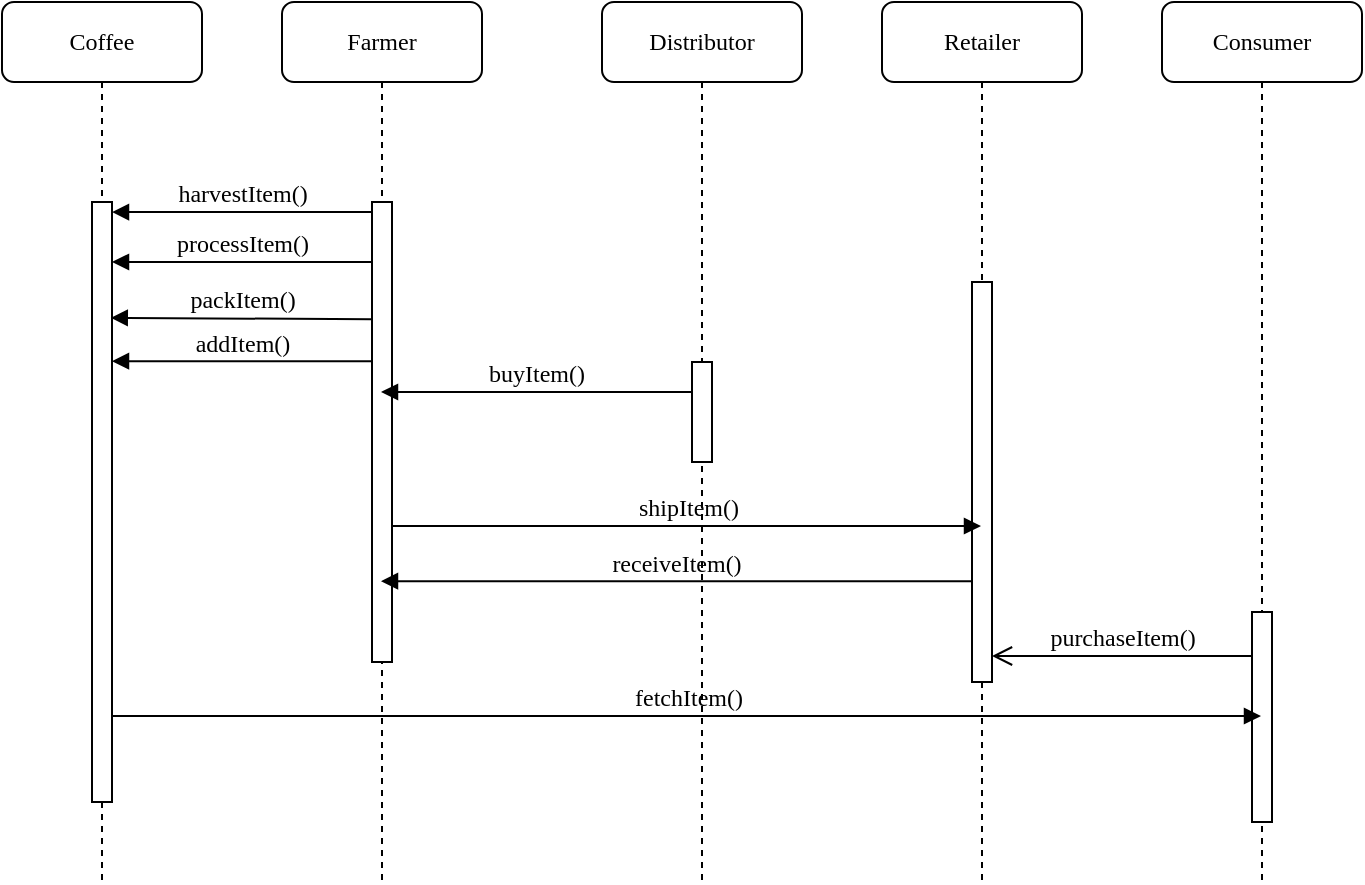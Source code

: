 <mxfile version="12.9.6" type="device"><diagram name="Page-1" id="13e1069c-82ec-6db2-03f1-153e76fe0fe0"><mxGraphModel dx="1310" dy="693" grid="1" gridSize="10" guides="1" tooltips="1" connect="1" arrows="1" fold="1" page="1" pageScale="1" pageWidth="1100" pageHeight="850" background="#ffffff" math="0" shadow="0"><root><mxCell id="0"/><mxCell id="1" parent="0"/><mxCell id="7baba1c4bc27f4b0-2" value="Farmer" style="shape=umlLifeline;perimeter=lifelinePerimeter;whiteSpace=wrap;html=1;container=1;collapsible=0;recursiveResize=0;outlineConnect=0;rounded=1;shadow=0;comic=0;labelBackgroundColor=none;strokeWidth=1;fontFamily=Verdana;fontSize=12;align=center;" parent="1" vertex="1"><mxGeometry x="240" y="80" width="100" height="440" as="geometry"/></mxCell><mxCell id="7baba1c4bc27f4b0-10" value="" style="html=1;points=[];perimeter=orthogonalPerimeter;rounded=0;shadow=0;comic=0;labelBackgroundColor=none;strokeWidth=1;fontFamily=Verdana;fontSize=12;align=center;" parent="7baba1c4bc27f4b0-2" vertex="1"><mxGeometry x="45" y="100" width="10" height="230" as="geometry"/></mxCell><mxCell id="7baba1c4bc27f4b0-3" value="Distributor" style="shape=umlLifeline;perimeter=lifelinePerimeter;whiteSpace=wrap;html=1;container=1;collapsible=0;recursiveResize=0;outlineConnect=0;rounded=1;shadow=0;comic=0;labelBackgroundColor=none;strokeWidth=1;fontFamily=Verdana;fontSize=12;align=center;" parent="1" vertex="1"><mxGeometry x="400" y="80" width="100" height="440" as="geometry"/></mxCell><mxCell id="7baba1c4bc27f4b0-13" value="" style="html=1;points=[];perimeter=orthogonalPerimeter;rounded=0;shadow=0;comic=0;labelBackgroundColor=none;strokeWidth=1;fontFamily=Verdana;fontSize=12;align=center;" parent="7baba1c4bc27f4b0-3" vertex="1"><mxGeometry x="45" y="180" width="10" height="50" as="geometry"/></mxCell><mxCell id="7baba1c4bc27f4b0-4" value="Retailer" style="shape=umlLifeline;perimeter=lifelinePerimeter;whiteSpace=wrap;html=1;container=1;collapsible=0;recursiveResize=0;outlineConnect=0;rounded=1;shadow=0;comic=0;labelBackgroundColor=none;strokeWidth=1;fontFamily=Verdana;fontSize=12;align=center;" parent="1" vertex="1"><mxGeometry x="540" y="80" width="100" height="440" as="geometry"/></mxCell><mxCell id="7baba1c4bc27f4b0-5" value="Consumer" style="shape=umlLifeline;perimeter=lifelinePerimeter;whiteSpace=wrap;html=1;container=1;collapsible=0;recursiveResize=0;outlineConnect=0;rounded=1;shadow=0;comic=0;labelBackgroundColor=none;strokeWidth=1;fontFamily=Verdana;fontSize=12;align=center;" parent="1" vertex="1"><mxGeometry x="680" y="80" width="100" height="440" as="geometry"/></mxCell><mxCell id="7baba1c4bc27f4b0-19" value="" style="html=1;points=[];perimeter=orthogonalPerimeter;rounded=0;shadow=0;comic=0;labelBackgroundColor=none;strokeWidth=1;fontFamily=Verdana;fontSize=12;align=center;" parent="7baba1c4bc27f4b0-5" vertex="1"><mxGeometry x="45" y="305" width="10" height="105" as="geometry"/></mxCell><mxCell id="7baba1c4bc27f4b0-8" value="Coffee" style="shape=umlLifeline;perimeter=lifelinePerimeter;whiteSpace=wrap;html=1;container=1;collapsible=0;recursiveResize=0;outlineConnect=0;rounded=1;shadow=0;comic=0;labelBackgroundColor=none;strokeWidth=1;fontFamily=Verdana;fontSize=12;align=center;" parent="1" vertex="1"><mxGeometry x="100" y="80" width="100" height="440" as="geometry"/></mxCell><mxCell id="7baba1c4bc27f4b0-9" value="" style="html=1;points=[];perimeter=orthogonalPerimeter;rounded=0;shadow=0;comic=0;labelBackgroundColor=none;strokeWidth=1;fontFamily=Verdana;fontSize=12;align=center;" parent="7baba1c4bc27f4b0-8" vertex="1"><mxGeometry x="45" y="100" width="10" height="300" as="geometry"/></mxCell><mxCell id="7baba1c4bc27f4b0-16" value="" style="html=1;points=[];perimeter=orthogonalPerimeter;rounded=0;shadow=0;comic=0;labelBackgroundColor=none;strokeWidth=1;fontFamily=Verdana;fontSize=12;align=center;" parent="1" vertex="1"><mxGeometry x="585" y="220" width="10" height="200" as="geometry"/></mxCell><mxCell id="7baba1c4bc27f4b0-17" value="buyItem()" style="html=1;verticalAlign=bottom;endArrow=block;labelBackgroundColor=none;fontFamily=Verdana;fontSize=12;elbow=vertical;" parent="1" edge="1"><mxGeometry relative="1" as="geometry"><mxPoint x="445" y="275" as="sourcePoint"/><mxPoint x="289.5" y="275" as="targetPoint"/></mxGeometry></mxCell><mxCell id="7baba1c4bc27f4b0-21" value="purchaseItem()" style="html=1;verticalAlign=bottom;endArrow=open;endSize=8;labelBackgroundColor=none;fontFamily=Verdana;fontSize=12;elbow=vertical;" parent="1" edge="1"><mxGeometry relative="1" as="geometry"><mxPoint x="595" y="407" as="targetPoint"/><mxPoint x="725" y="407" as="sourcePoint"/></mxGeometry></mxCell><mxCell id="7baba1c4bc27f4b0-23" value="fetchItem()" style="html=1;verticalAlign=bottom;endArrow=block;labelBackgroundColor=none;fontFamily=Verdana;fontSize=12;" parent="1" edge="1"><mxGeometry relative="1" as="geometry"><mxPoint x="155" y="437" as="sourcePoint"/><mxPoint x="729.5" y="437" as="targetPoint"/></mxGeometry></mxCell><mxCell id="7baba1c4bc27f4b0-14" value="shipItem()" style="html=1;verticalAlign=bottom;endArrow=block;labelBackgroundColor=none;fontFamily=Verdana;fontSize=12;elbow=vertical;" parent="1" edge="1"><mxGeometry relative="1" as="geometry"><mxPoint x="295" y="342" as="sourcePoint"/><mxPoint x="589.5" y="342" as="targetPoint"/><Array as="points"><mxPoint x="520" y="342"/></Array></mxGeometry></mxCell><mxCell id="7baba1c4bc27f4b0-35" value="processItem()" style="html=1;verticalAlign=bottom;endArrow=block;labelBackgroundColor=none;fontFamily=Verdana;fontSize=12;elbow=vertical;" parent="1" edge="1"><mxGeometry relative="1" as="geometry"><mxPoint x="285" y="210" as="sourcePoint"/><mxPoint x="155" y="210" as="targetPoint"/></mxGeometry></mxCell><mxCell id="1Fz1mJ4pi0vlQ8FfNhkR-1" value="receiveItem()" style="html=1;verticalAlign=bottom;endArrow=block;labelBackgroundColor=none;fontFamily=Verdana;fontSize=12;elbow=vertical;" edge="1" parent="1"><mxGeometry relative="1" as="geometry"><mxPoint x="585" y="369.58" as="sourcePoint"/><mxPoint x="289.5" y="369.58" as="targetPoint"/></mxGeometry></mxCell><mxCell id="7baba1c4bc27f4b0-11" value="harvestItem()" style="html=1;verticalAlign=bottom;endArrow=block;labelBackgroundColor=none;fontFamily=Verdana;fontSize=12;elbow=vertical;exitX=0;exitY=0.022;exitDx=0;exitDy=0;exitPerimeter=0;" parent="1" source="7baba1c4bc27f4b0-10" target="7baba1c4bc27f4b0-9" edge="1"><mxGeometry relative="1" as="geometry"><mxPoint x="220" y="190" as="sourcePoint"/></mxGeometry></mxCell><mxCell id="1Fz1mJ4pi0vlQ8FfNhkR-2" value="packItem()" style="html=1;verticalAlign=bottom;endArrow=block;labelBackgroundColor=none;fontFamily=Verdana;fontSize=12;elbow=vertical;exitX=0.006;exitY=0.255;exitDx=0;exitDy=0;exitPerimeter=0;entryX=0.938;entryY=0.193;entryDx=0;entryDy=0;entryPerimeter=0;" edge="1" parent="1" source="7baba1c4bc27f4b0-10" target="7baba1c4bc27f4b0-9"><mxGeometry relative="1" as="geometry"><mxPoint x="270" y="239" as="sourcePoint"/><mxPoint x="154" y="235" as="targetPoint"/></mxGeometry></mxCell><mxCell id="1Fz1mJ4pi0vlQ8FfNhkR-4" value="addItem()" style="html=1;verticalAlign=bottom;endArrow=block;labelBackgroundColor=none;fontFamily=Verdana;fontSize=12;elbow=vertical;exitX=0.045;exitY=0.346;exitDx=0;exitDy=0;exitPerimeter=0;" edge="1" parent="1" source="7baba1c4bc27f4b0-10" target="7baba1c4bc27f4b0-9"><mxGeometry relative="1" as="geometry"><mxPoint x="270" y="260" as="sourcePoint"/><mxPoint x="165" y="260" as="targetPoint"/></mxGeometry></mxCell></root></mxGraphModel></diagram></mxfile>